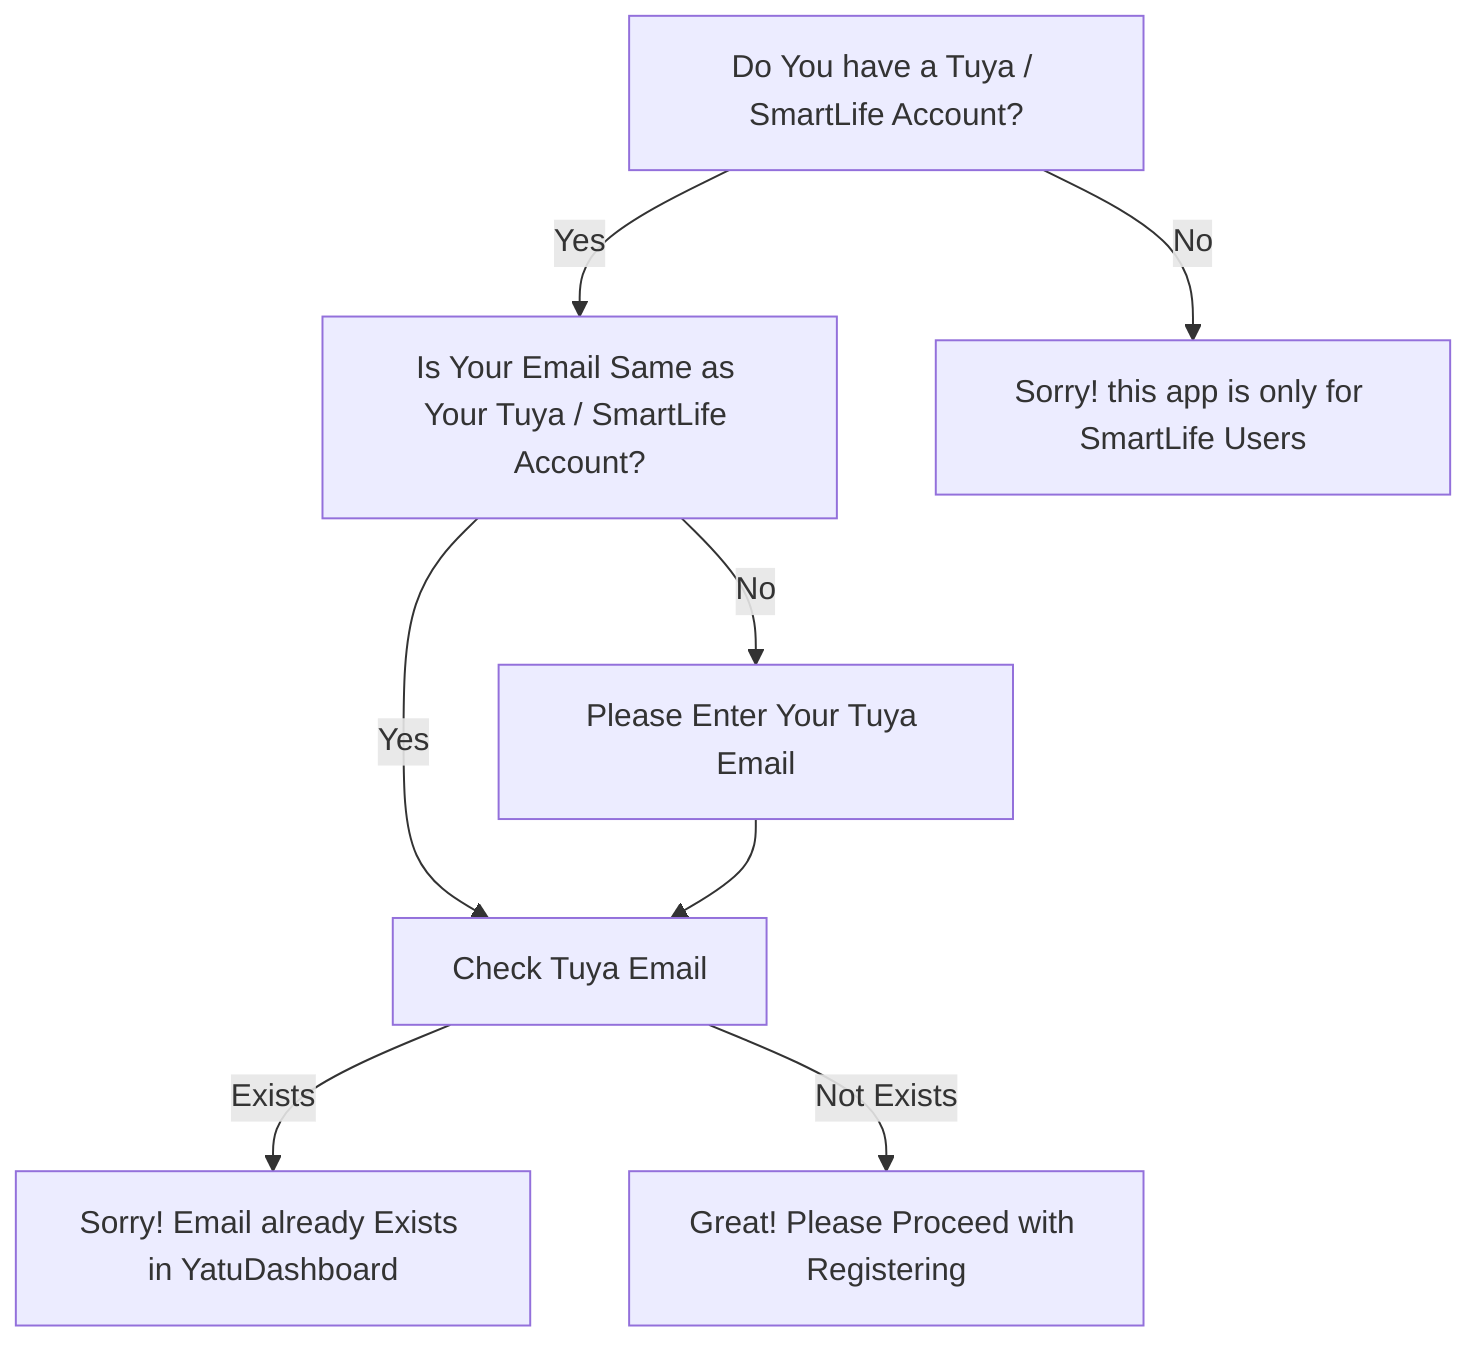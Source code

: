flowchart TD
    %% Do You have a Tuya / SmartLife Account?
    
    1[Do You have a Tuya / SmartLife Account?]
    2[Is Your Email Same as Your Tuya / SmartLife Account?]
    21[Please Enter Your Tuya Email]
    3[Sorry! this app is only for SmartLife Users]
    4[Check Tuya Email]
    41[Sorry! Email already Exists in YatuDashboard]
    5[Great! Please Proceed with Registering]


    1 -->|Yes| 2
    1 -->|No| 3

    2 -->|Yes| 4
    2 -->|No| 21
    21 --> 4

    4 -->|Exists| 41
    4 -->|Not Exists| 5